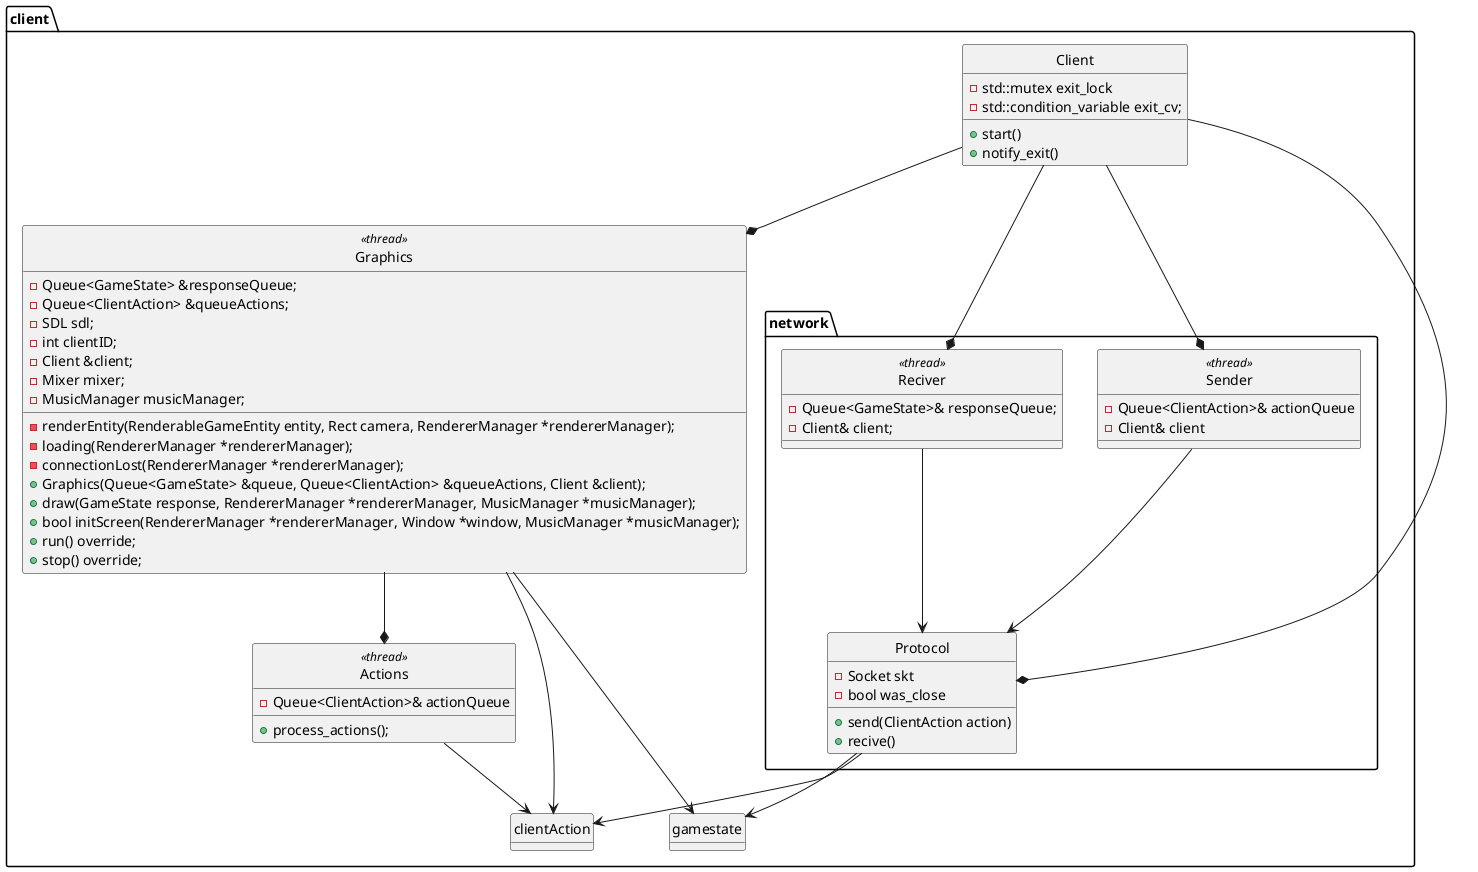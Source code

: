 @startuml
hide empty attributes
hide circle
package client{

class Client{
    -std::mutex exit_lock
    -std::condition_variable exit_cv;
    +start()
    +notify_exit()
}

Client --* network.Sender
Client --* network.Reciver
Client --* Graphics
Client --* network.Protocol
Sender --> Protocol
Reciver --> Protocol

package network{

class Sender <<thread>>{
   -Queue<ClientAction>& actionQueue
   - Client& client
}

class Reciver <<thread>>{
    -Queue<GameState>& responseQueue;
    -Client& client;
}

class Protocol{ 
    -Socket skt
    -bool was_close
    +send(ClientAction action)
    +recive()
}


}
  class Graphics <<thread>> {
    -Queue<GameState> &responseQueue;
    -Queue<ClientAction> &queueActions;
    -SDL sdl;
    -int clientID;
    -Client &client;
    -Mixer mixer;
    -MusicManager musicManager;
    - renderEntity(RenderableGameEntity entity, Rect camera, RendererManager *rendererManager);
    - loading(RendererManager *rendererManager);
    - connectionLost(RendererManager *rendererManager);
    +Graphics(Queue<GameState> &queue, Queue<ClientAction> &queueActions, Client &client);
    + draw(GameState response, RendererManager *rendererManager, MusicManager *musicManager);
   + bool initScreen(RendererManager *rendererManager, Window *window, MusicManager *musicManager);
    + run() override;
    + stop() override;
}
class Actions <<thread>>{
   -Queue<ClientAction>& actionQueue
   +process_actions();
}
Class clientAction{}
Class gamestate{}
network.Protocol --> clientAction
network.Protocol --> gamestate
Graphics --> gamestate
Actions --> clientAction
Graphics --> clientAction
Graphics --* Actions
}
@enduml
